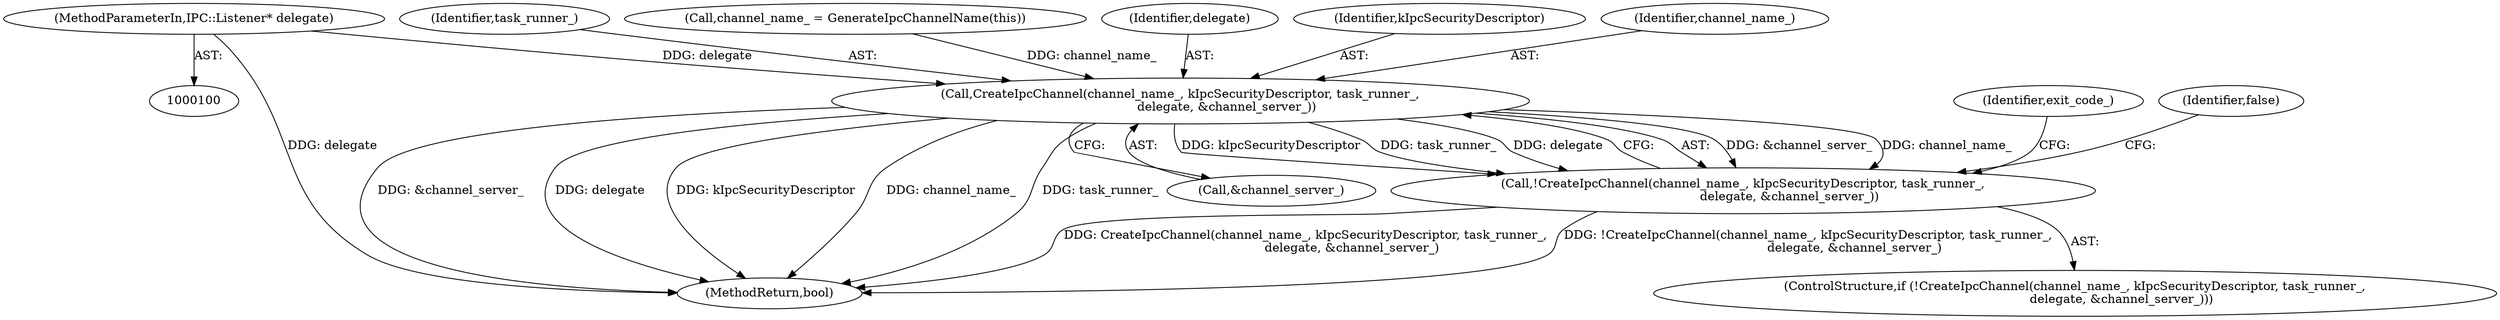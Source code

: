 digraph "1_Chrome_b15c87071f906301bccc824ce013966ca93998c7_10@pointer" {
"1000101" [label="(MethodParameterIn,IPC::Listener* delegate)"];
"1000121" [label="(Call,CreateIpcChannel(channel_name_, kIpcSecurityDescriptor, task_runner_,\n                        delegate, &channel_server_))"];
"1000120" [label="(Call,!CreateIpcChannel(channel_name_, kIpcSecurityDescriptor, task_runner_,\n                        delegate, &channel_server_))"];
"1000120" [label="(Call,!CreateIpcChannel(channel_name_, kIpcSecurityDescriptor, task_runner_,\n                        delegate, &channel_server_))"];
"1000101" [label="(MethodParameterIn,IPC::Listener* delegate)"];
"1000124" [label="(Identifier,task_runner_)"];
"1000115" [label="(Call,channel_name_ = GenerateIpcChannelName(this))"];
"1000121" [label="(Call,CreateIpcChannel(channel_name_, kIpcSecurityDescriptor, task_runner_,\n                        delegate, &channel_server_))"];
"1000145" [label="(MethodReturn,bool)"];
"1000126" [label="(Call,&channel_server_)"];
"1000119" [label="(ControlStructure,if (!CreateIpcChannel(channel_name_, kIpcSecurityDescriptor, task_runner_,\n                        delegate, &channel_server_)))"];
"1000132" [label="(Identifier,exit_code_)"];
"1000125" [label="(Identifier,delegate)"];
"1000123" [label="(Identifier,kIpcSecurityDescriptor)"];
"1000122" [label="(Identifier,channel_name_)"];
"1000130" [label="(Identifier,false)"];
"1000101" -> "1000100"  [label="AST: "];
"1000101" -> "1000145"  [label="DDG: delegate"];
"1000101" -> "1000121"  [label="DDG: delegate"];
"1000121" -> "1000120"  [label="AST: "];
"1000121" -> "1000126"  [label="CFG: "];
"1000122" -> "1000121"  [label="AST: "];
"1000123" -> "1000121"  [label="AST: "];
"1000124" -> "1000121"  [label="AST: "];
"1000125" -> "1000121"  [label="AST: "];
"1000126" -> "1000121"  [label="AST: "];
"1000120" -> "1000121"  [label="CFG: "];
"1000121" -> "1000145"  [label="DDG: &channel_server_"];
"1000121" -> "1000145"  [label="DDG: delegate"];
"1000121" -> "1000145"  [label="DDG: kIpcSecurityDescriptor"];
"1000121" -> "1000145"  [label="DDG: channel_name_"];
"1000121" -> "1000145"  [label="DDG: task_runner_"];
"1000121" -> "1000120"  [label="DDG: &channel_server_"];
"1000121" -> "1000120"  [label="DDG: channel_name_"];
"1000121" -> "1000120"  [label="DDG: kIpcSecurityDescriptor"];
"1000121" -> "1000120"  [label="DDG: task_runner_"];
"1000121" -> "1000120"  [label="DDG: delegate"];
"1000115" -> "1000121"  [label="DDG: channel_name_"];
"1000120" -> "1000119"  [label="AST: "];
"1000130" -> "1000120"  [label="CFG: "];
"1000132" -> "1000120"  [label="CFG: "];
"1000120" -> "1000145"  [label="DDG: CreateIpcChannel(channel_name_, kIpcSecurityDescriptor, task_runner_,\n                        delegate, &channel_server_)"];
"1000120" -> "1000145"  [label="DDG: !CreateIpcChannel(channel_name_, kIpcSecurityDescriptor, task_runner_,\n                        delegate, &channel_server_)"];
}
